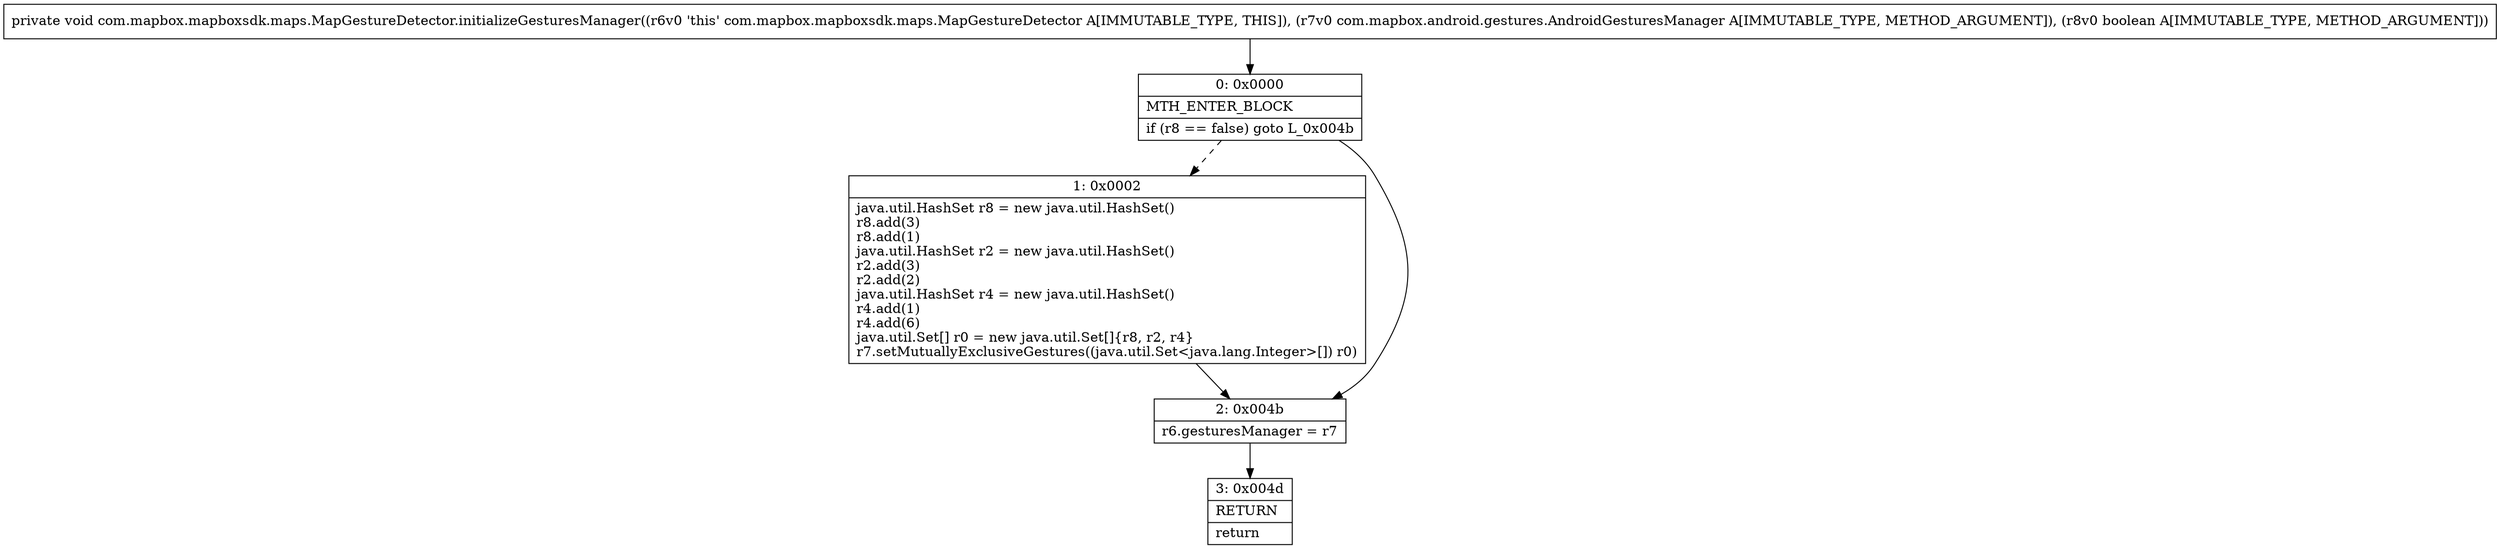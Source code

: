 digraph "CFG forcom.mapbox.mapboxsdk.maps.MapGestureDetector.initializeGesturesManager(Lcom\/mapbox\/android\/gestures\/AndroidGesturesManager;Z)V" {
Node_0 [shape=record,label="{0\:\ 0x0000|MTH_ENTER_BLOCK\l|if (r8 == false) goto L_0x004b\l}"];
Node_1 [shape=record,label="{1\:\ 0x0002|java.util.HashSet r8 = new java.util.HashSet()\lr8.add(3)\lr8.add(1)\ljava.util.HashSet r2 = new java.util.HashSet()\lr2.add(3)\lr2.add(2)\ljava.util.HashSet r4 = new java.util.HashSet()\lr4.add(1)\lr4.add(6)\ljava.util.Set[] r0 = new java.util.Set[]\{r8, r2, r4\}\lr7.setMutuallyExclusiveGestures((java.util.Set\<java.lang.Integer\>[]) r0)\l}"];
Node_2 [shape=record,label="{2\:\ 0x004b|r6.gesturesManager = r7\l}"];
Node_3 [shape=record,label="{3\:\ 0x004d|RETURN\l|return\l}"];
MethodNode[shape=record,label="{private void com.mapbox.mapboxsdk.maps.MapGestureDetector.initializeGesturesManager((r6v0 'this' com.mapbox.mapboxsdk.maps.MapGestureDetector A[IMMUTABLE_TYPE, THIS]), (r7v0 com.mapbox.android.gestures.AndroidGesturesManager A[IMMUTABLE_TYPE, METHOD_ARGUMENT]), (r8v0 boolean A[IMMUTABLE_TYPE, METHOD_ARGUMENT])) }"];
MethodNode -> Node_0;
Node_0 -> Node_1[style=dashed];
Node_0 -> Node_2;
Node_1 -> Node_2;
Node_2 -> Node_3;
}

